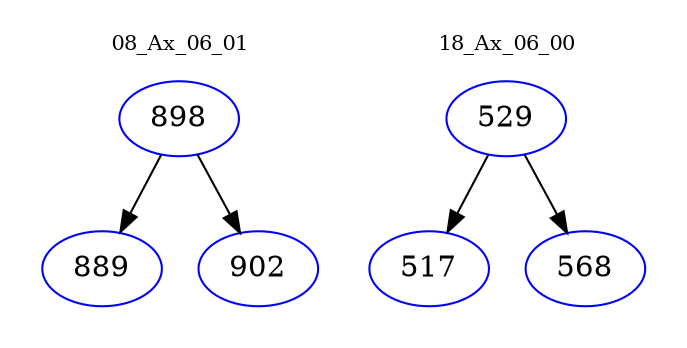 digraph{
subgraph cluster_0 {
color = white
label = "08_Ax_06_01";
fontsize=10;
T0_898 [label="898", color="blue"]
T0_898 -> T0_889 [color="black"]
T0_889 [label="889", color="blue"]
T0_898 -> T0_902 [color="black"]
T0_902 [label="902", color="blue"]
}
subgraph cluster_1 {
color = white
label = "18_Ax_06_00";
fontsize=10;
T1_529 [label="529", color="blue"]
T1_529 -> T1_517 [color="black"]
T1_517 [label="517", color="blue"]
T1_529 -> T1_568 [color="black"]
T1_568 [label="568", color="blue"]
}
}
